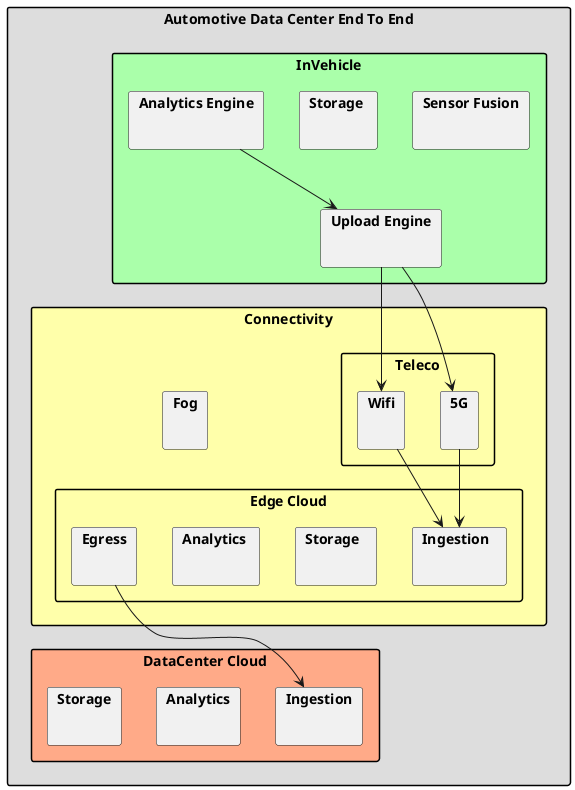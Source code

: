 @startuml
skinparam packageStyle rect

top to bottom direction
package "Automotive Data Center End To End" #dddddd {
  package "DataCenter Cloud" #ffaa88 {
      package Ingestion { }
      package Analytics { }
      package Storage { }
  }
  package Connectivity #ffffaa {
    package Teleco {
        package 5G { }
        package Wifi { }
    }
    package "Edge Cloud" {
      package "Ingestion  " { }
      package "Storage  " { }
      package "Analytics " { }
      package "Egress" { }
    }
    package Fog { }
  }
  package InVehicle #aaffaa {
      package "Sensor Fusion" { }
      package "Storage " { }
      package "Analytics Engine" { }
      package "Upload Engine" { }
      "Analytics Engine" --> "Upload Engine"
   }
}
"Upload Engine" --> "5G"
"Upload Engine" --> "Wifi"
"5G" --> "Ingestion  "
"Wifi" --> "Ingestion  "
"Egress" --> Ingestion

@enduml

"Upload Engine" needs to be intelligent to send data at the best times.

"Edge Cloud" can be owned by Telecos or by the Automotive companies
Ford is building a couple of 10 MW data centers in Michigan
"Edge cloud" is a edge data center that is implemented with a cloud.
